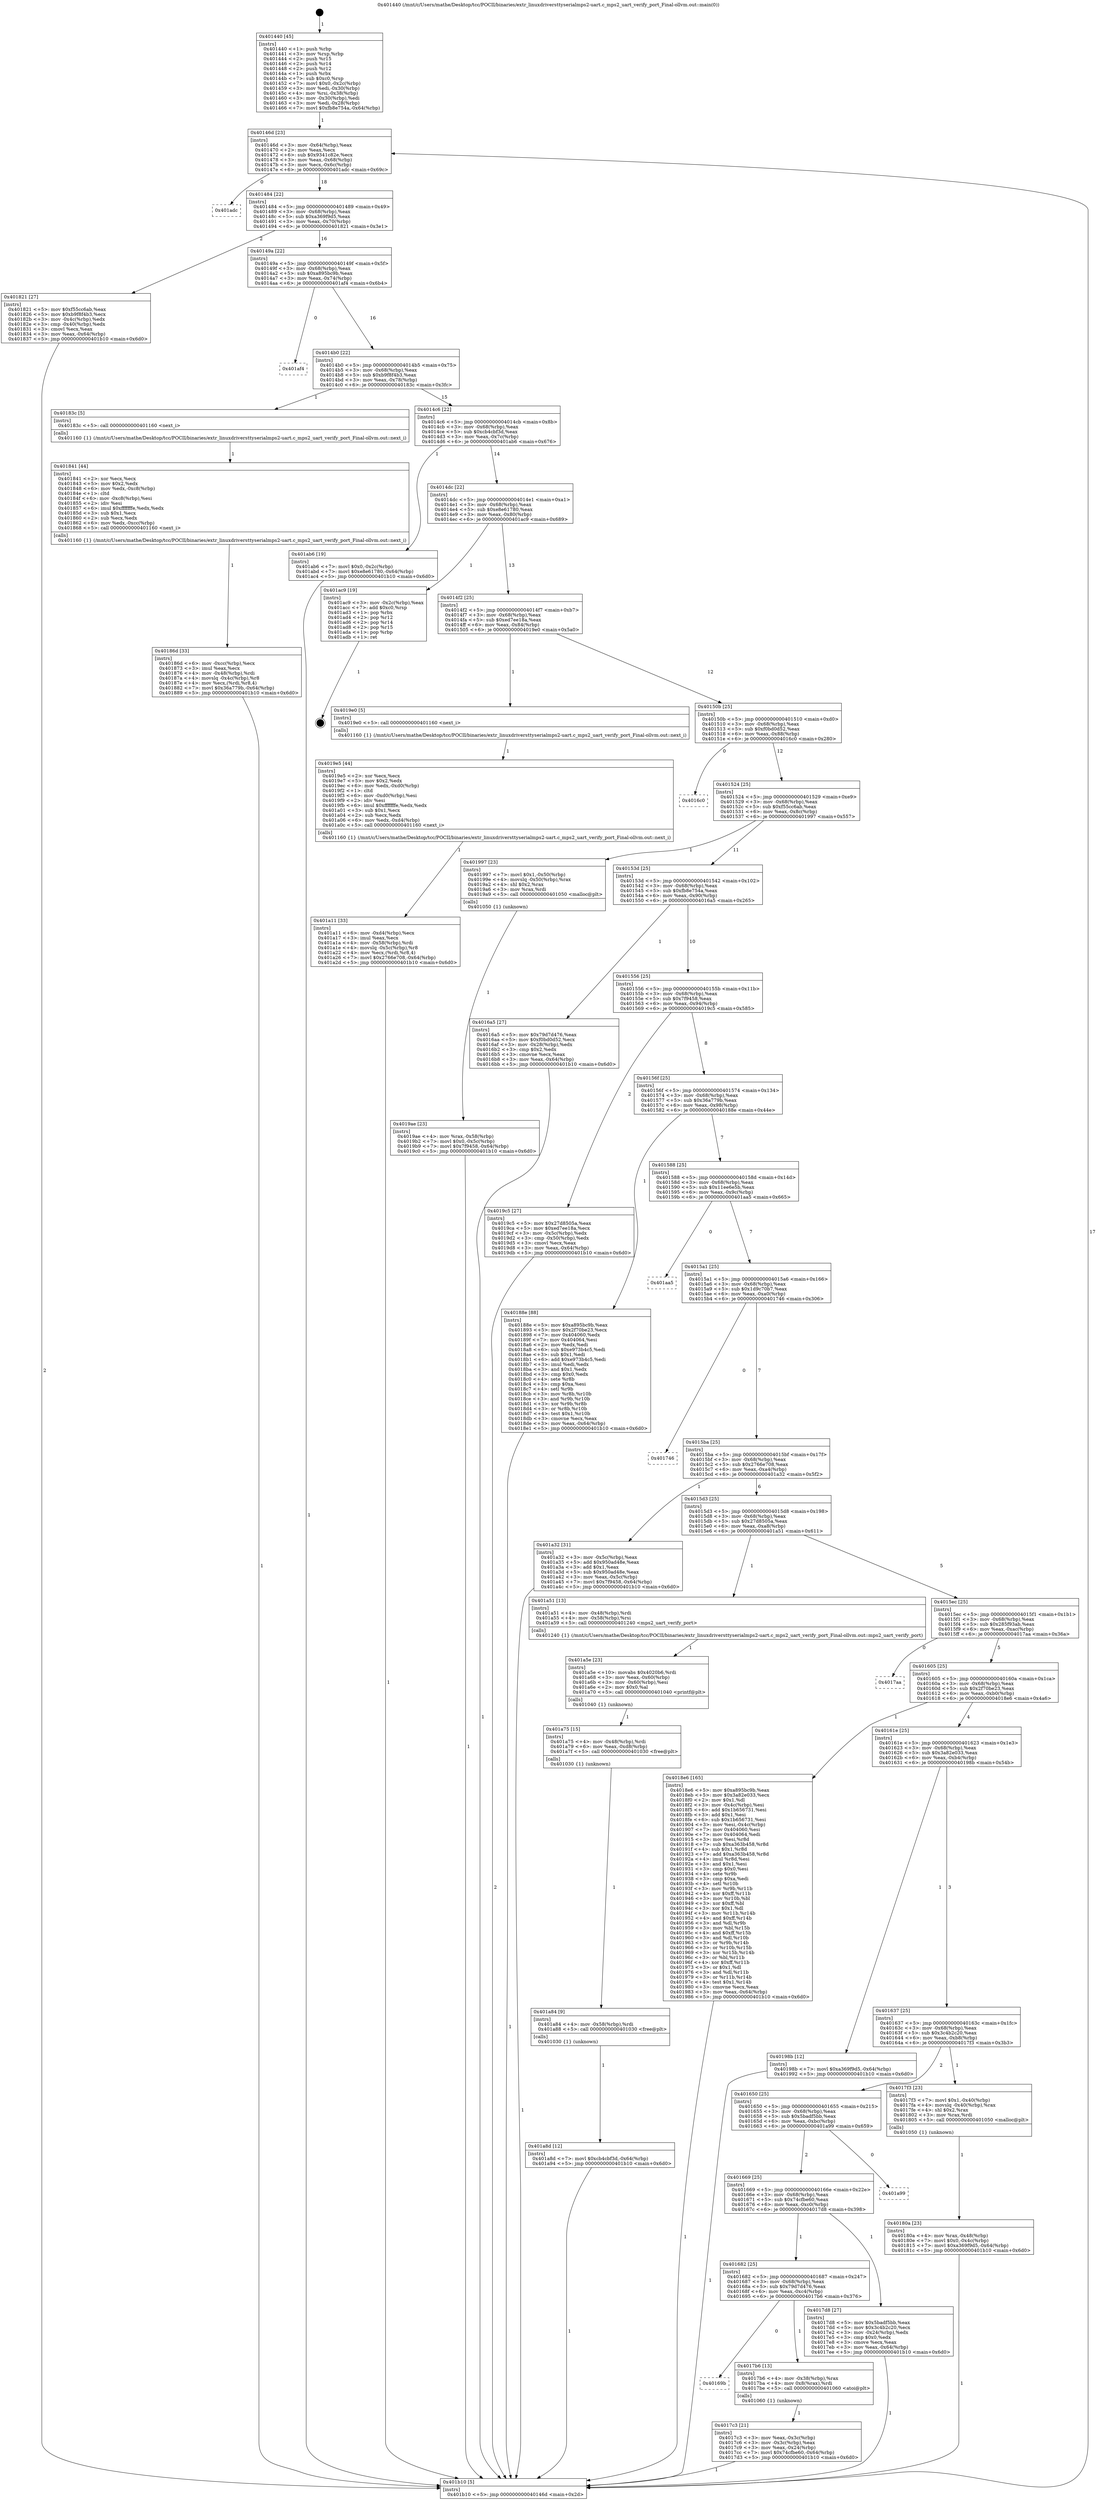 digraph "0x401440" {
  label = "0x401440 (/mnt/c/Users/mathe/Desktop/tcc/POCII/binaries/extr_linuxdriversttyserialmps2-uart.c_mps2_uart_verify_port_Final-ollvm.out::main(0))"
  labelloc = "t"
  node[shape=record]

  Entry [label="",width=0.3,height=0.3,shape=circle,fillcolor=black,style=filled]
  "0x40146d" [label="{
     0x40146d [23]\l
     | [instrs]\l
     &nbsp;&nbsp;0x40146d \<+3\>: mov -0x64(%rbp),%eax\l
     &nbsp;&nbsp;0x401470 \<+2\>: mov %eax,%ecx\l
     &nbsp;&nbsp;0x401472 \<+6\>: sub $0x9341c82e,%ecx\l
     &nbsp;&nbsp;0x401478 \<+3\>: mov %eax,-0x68(%rbp)\l
     &nbsp;&nbsp;0x40147b \<+3\>: mov %ecx,-0x6c(%rbp)\l
     &nbsp;&nbsp;0x40147e \<+6\>: je 0000000000401adc \<main+0x69c\>\l
  }"]
  "0x401adc" [label="{
     0x401adc\l
  }", style=dashed]
  "0x401484" [label="{
     0x401484 [22]\l
     | [instrs]\l
     &nbsp;&nbsp;0x401484 \<+5\>: jmp 0000000000401489 \<main+0x49\>\l
     &nbsp;&nbsp;0x401489 \<+3\>: mov -0x68(%rbp),%eax\l
     &nbsp;&nbsp;0x40148c \<+5\>: sub $0xa369f9d5,%eax\l
     &nbsp;&nbsp;0x401491 \<+3\>: mov %eax,-0x70(%rbp)\l
     &nbsp;&nbsp;0x401494 \<+6\>: je 0000000000401821 \<main+0x3e1\>\l
  }"]
  Exit [label="",width=0.3,height=0.3,shape=circle,fillcolor=black,style=filled,peripheries=2]
  "0x401821" [label="{
     0x401821 [27]\l
     | [instrs]\l
     &nbsp;&nbsp;0x401821 \<+5\>: mov $0xf55cc6ab,%eax\l
     &nbsp;&nbsp;0x401826 \<+5\>: mov $0xb9f8f4b3,%ecx\l
     &nbsp;&nbsp;0x40182b \<+3\>: mov -0x4c(%rbp),%edx\l
     &nbsp;&nbsp;0x40182e \<+3\>: cmp -0x40(%rbp),%edx\l
     &nbsp;&nbsp;0x401831 \<+3\>: cmovl %ecx,%eax\l
     &nbsp;&nbsp;0x401834 \<+3\>: mov %eax,-0x64(%rbp)\l
     &nbsp;&nbsp;0x401837 \<+5\>: jmp 0000000000401b10 \<main+0x6d0\>\l
  }"]
  "0x40149a" [label="{
     0x40149a [22]\l
     | [instrs]\l
     &nbsp;&nbsp;0x40149a \<+5\>: jmp 000000000040149f \<main+0x5f\>\l
     &nbsp;&nbsp;0x40149f \<+3\>: mov -0x68(%rbp),%eax\l
     &nbsp;&nbsp;0x4014a2 \<+5\>: sub $0xa895bc9b,%eax\l
     &nbsp;&nbsp;0x4014a7 \<+3\>: mov %eax,-0x74(%rbp)\l
     &nbsp;&nbsp;0x4014aa \<+6\>: je 0000000000401af4 \<main+0x6b4\>\l
  }"]
  "0x401a8d" [label="{
     0x401a8d [12]\l
     | [instrs]\l
     &nbsp;&nbsp;0x401a8d \<+7\>: movl $0xcb4cbf3d,-0x64(%rbp)\l
     &nbsp;&nbsp;0x401a94 \<+5\>: jmp 0000000000401b10 \<main+0x6d0\>\l
  }"]
  "0x401af4" [label="{
     0x401af4\l
  }", style=dashed]
  "0x4014b0" [label="{
     0x4014b0 [22]\l
     | [instrs]\l
     &nbsp;&nbsp;0x4014b0 \<+5\>: jmp 00000000004014b5 \<main+0x75\>\l
     &nbsp;&nbsp;0x4014b5 \<+3\>: mov -0x68(%rbp),%eax\l
     &nbsp;&nbsp;0x4014b8 \<+5\>: sub $0xb9f8f4b3,%eax\l
     &nbsp;&nbsp;0x4014bd \<+3\>: mov %eax,-0x78(%rbp)\l
     &nbsp;&nbsp;0x4014c0 \<+6\>: je 000000000040183c \<main+0x3fc\>\l
  }"]
  "0x401a84" [label="{
     0x401a84 [9]\l
     | [instrs]\l
     &nbsp;&nbsp;0x401a84 \<+4\>: mov -0x58(%rbp),%rdi\l
     &nbsp;&nbsp;0x401a88 \<+5\>: call 0000000000401030 \<free@plt\>\l
     | [calls]\l
     &nbsp;&nbsp;0x401030 \{1\} (unknown)\l
  }"]
  "0x40183c" [label="{
     0x40183c [5]\l
     | [instrs]\l
     &nbsp;&nbsp;0x40183c \<+5\>: call 0000000000401160 \<next_i\>\l
     | [calls]\l
     &nbsp;&nbsp;0x401160 \{1\} (/mnt/c/Users/mathe/Desktop/tcc/POCII/binaries/extr_linuxdriversttyserialmps2-uart.c_mps2_uart_verify_port_Final-ollvm.out::next_i)\l
  }"]
  "0x4014c6" [label="{
     0x4014c6 [22]\l
     | [instrs]\l
     &nbsp;&nbsp;0x4014c6 \<+5\>: jmp 00000000004014cb \<main+0x8b\>\l
     &nbsp;&nbsp;0x4014cb \<+3\>: mov -0x68(%rbp),%eax\l
     &nbsp;&nbsp;0x4014ce \<+5\>: sub $0xcb4cbf3d,%eax\l
     &nbsp;&nbsp;0x4014d3 \<+3\>: mov %eax,-0x7c(%rbp)\l
     &nbsp;&nbsp;0x4014d6 \<+6\>: je 0000000000401ab6 \<main+0x676\>\l
  }"]
  "0x401a75" [label="{
     0x401a75 [15]\l
     | [instrs]\l
     &nbsp;&nbsp;0x401a75 \<+4\>: mov -0x48(%rbp),%rdi\l
     &nbsp;&nbsp;0x401a79 \<+6\>: mov %eax,-0xd8(%rbp)\l
     &nbsp;&nbsp;0x401a7f \<+5\>: call 0000000000401030 \<free@plt\>\l
     | [calls]\l
     &nbsp;&nbsp;0x401030 \{1\} (unknown)\l
  }"]
  "0x401ab6" [label="{
     0x401ab6 [19]\l
     | [instrs]\l
     &nbsp;&nbsp;0x401ab6 \<+7\>: movl $0x0,-0x2c(%rbp)\l
     &nbsp;&nbsp;0x401abd \<+7\>: movl $0xe8e61780,-0x64(%rbp)\l
     &nbsp;&nbsp;0x401ac4 \<+5\>: jmp 0000000000401b10 \<main+0x6d0\>\l
  }"]
  "0x4014dc" [label="{
     0x4014dc [22]\l
     | [instrs]\l
     &nbsp;&nbsp;0x4014dc \<+5\>: jmp 00000000004014e1 \<main+0xa1\>\l
     &nbsp;&nbsp;0x4014e1 \<+3\>: mov -0x68(%rbp),%eax\l
     &nbsp;&nbsp;0x4014e4 \<+5\>: sub $0xe8e61780,%eax\l
     &nbsp;&nbsp;0x4014e9 \<+3\>: mov %eax,-0x80(%rbp)\l
     &nbsp;&nbsp;0x4014ec \<+6\>: je 0000000000401ac9 \<main+0x689\>\l
  }"]
  "0x401a5e" [label="{
     0x401a5e [23]\l
     | [instrs]\l
     &nbsp;&nbsp;0x401a5e \<+10\>: movabs $0x4020b6,%rdi\l
     &nbsp;&nbsp;0x401a68 \<+3\>: mov %eax,-0x60(%rbp)\l
     &nbsp;&nbsp;0x401a6b \<+3\>: mov -0x60(%rbp),%esi\l
     &nbsp;&nbsp;0x401a6e \<+2\>: mov $0x0,%al\l
     &nbsp;&nbsp;0x401a70 \<+5\>: call 0000000000401040 \<printf@plt\>\l
     | [calls]\l
     &nbsp;&nbsp;0x401040 \{1\} (unknown)\l
  }"]
  "0x401ac9" [label="{
     0x401ac9 [19]\l
     | [instrs]\l
     &nbsp;&nbsp;0x401ac9 \<+3\>: mov -0x2c(%rbp),%eax\l
     &nbsp;&nbsp;0x401acc \<+7\>: add $0xc0,%rsp\l
     &nbsp;&nbsp;0x401ad3 \<+1\>: pop %rbx\l
     &nbsp;&nbsp;0x401ad4 \<+2\>: pop %r12\l
     &nbsp;&nbsp;0x401ad6 \<+2\>: pop %r14\l
     &nbsp;&nbsp;0x401ad8 \<+2\>: pop %r15\l
     &nbsp;&nbsp;0x401ada \<+1\>: pop %rbp\l
     &nbsp;&nbsp;0x401adb \<+1\>: ret\l
  }"]
  "0x4014f2" [label="{
     0x4014f2 [25]\l
     | [instrs]\l
     &nbsp;&nbsp;0x4014f2 \<+5\>: jmp 00000000004014f7 \<main+0xb7\>\l
     &nbsp;&nbsp;0x4014f7 \<+3\>: mov -0x68(%rbp),%eax\l
     &nbsp;&nbsp;0x4014fa \<+5\>: sub $0xed7ee18a,%eax\l
     &nbsp;&nbsp;0x4014ff \<+6\>: mov %eax,-0x84(%rbp)\l
     &nbsp;&nbsp;0x401505 \<+6\>: je 00000000004019e0 \<main+0x5a0\>\l
  }"]
  "0x401a11" [label="{
     0x401a11 [33]\l
     | [instrs]\l
     &nbsp;&nbsp;0x401a11 \<+6\>: mov -0xd4(%rbp),%ecx\l
     &nbsp;&nbsp;0x401a17 \<+3\>: imul %eax,%ecx\l
     &nbsp;&nbsp;0x401a1a \<+4\>: mov -0x58(%rbp),%rdi\l
     &nbsp;&nbsp;0x401a1e \<+4\>: movslq -0x5c(%rbp),%r8\l
     &nbsp;&nbsp;0x401a22 \<+4\>: mov %ecx,(%rdi,%r8,4)\l
     &nbsp;&nbsp;0x401a26 \<+7\>: movl $0x2766e708,-0x64(%rbp)\l
     &nbsp;&nbsp;0x401a2d \<+5\>: jmp 0000000000401b10 \<main+0x6d0\>\l
  }"]
  "0x4019e0" [label="{
     0x4019e0 [5]\l
     | [instrs]\l
     &nbsp;&nbsp;0x4019e0 \<+5\>: call 0000000000401160 \<next_i\>\l
     | [calls]\l
     &nbsp;&nbsp;0x401160 \{1\} (/mnt/c/Users/mathe/Desktop/tcc/POCII/binaries/extr_linuxdriversttyserialmps2-uart.c_mps2_uart_verify_port_Final-ollvm.out::next_i)\l
  }"]
  "0x40150b" [label="{
     0x40150b [25]\l
     | [instrs]\l
     &nbsp;&nbsp;0x40150b \<+5\>: jmp 0000000000401510 \<main+0xd0\>\l
     &nbsp;&nbsp;0x401510 \<+3\>: mov -0x68(%rbp),%eax\l
     &nbsp;&nbsp;0x401513 \<+5\>: sub $0xf0bd0d52,%eax\l
     &nbsp;&nbsp;0x401518 \<+6\>: mov %eax,-0x88(%rbp)\l
     &nbsp;&nbsp;0x40151e \<+6\>: je 00000000004016c0 \<main+0x280\>\l
  }"]
  "0x4019e5" [label="{
     0x4019e5 [44]\l
     | [instrs]\l
     &nbsp;&nbsp;0x4019e5 \<+2\>: xor %ecx,%ecx\l
     &nbsp;&nbsp;0x4019e7 \<+5\>: mov $0x2,%edx\l
     &nbsp;&nbsp;0x4019ec \<+6\>: mov %edx,-0xd0(%rbp)\l
     &nbsp;&nbsp;0x4019f2 \<+1\>: cltd\l
     &nbsp;&nbsp;0x4019f3 \<+6\>: mov -0xd0(%rbp),%esi\l
     &nbsp;&nbsp;0x4019f9 \<+2\>: idiv %esi\l
     &nbsp;&nbsp;0x4019fb \<+6\>: imul $0xfffffffe,%edx,%edx\l
     &nbsp;&nbsp;0x401a01 \<+3\>: sub $0x1,%ecx\l
     &nbsp;&nbsp;0x401a04 \<+2\>: sub %ecx,%edx\l
     &nbsp;&nbsp;0x401a06 \<+6\>: mov %edx,-0xd4(%rbp)\l
     &nbsp;&nbsp;0x401a0c \<+5\>: call 0000000000401160 \<next_i\>\l
     | [calls]\l
     &nbsp;&nbsp;0x401160 \{1\} (/mnt/c/Users/mathe/Desktop/tcc/POCII/binaries/extr_linuxdriversttyserialmps2-uart.c_mps2_uart_verify_port_Final-ollvm.out::next_i)\l
  }"]
  "0x4016c0" [label="{
     0x4016c0\l
  }", style=dashed]
  "0x401524" [label="{
     0x401524 [25]\l
     | [instrs]\l
     &nbsp;&nbsp;0x401524 \<+5\>: jmp 0000000000401529 \<main+0xe9\>\l
     &nbsp;&nbsp;0x401529 \<+3\>: mov -0x68(%rbp),%eax\l
     &nbsp;&nbsp;0x40152c \<+5\>: sub $0xf55cc6ab,%eax\l
     &nbsp;&nbsp;0x401531 \<+6\>: mov %eax,-0x8c(%rbp)\l
     &nbsp;&nbsp;0x401537 \<+6\>: je 0000000000401997 \<main+0x557\>\l
  }"]
  "0x4019ae" [label="{
     0x4019ae [23]\l
     | [instrs]\l
     &nbsp;&nbsp;0x4019ae \<+4\>: mov %rax,-0x58(%rbp)\l
     &nbsp;&nbsp;0x4019b2 \<+7\>: movl $0x0,-0x5c(%rbp)\l
     &nbsp;&nbsp;0x4019b9 \<+7\>: movl $0x7f9458,-0x64(%rbp)\l
     &nbsp;&nbsp;0x4019c0 \<+5\>: jmp 0000000000401b10 \<main+0x6d0\>\l
  }"]
  "0x401997" [label="{
     0x401997 [23]\l
     | [instrs]\l
     &nbsp;&nbsp;0x401997 \<+7\>: movl $0x1,-0x50(%rbp)\l
     &nbsp;&nbsp;0x40199e \<+4\>: movslq -0x50(%rbp),%rax\l
     &nbsp;&nbsp;0x4019a2 \<+4\>: shl $0x2,%rax\l
     &nbsp;&nbsp;0x4019a6 \<+3\>: mov %rax,%rdi\l
     &nbsp;&nbsp;0x4019a9 \<+5\>: call 0000000000401050 \<malloc@plt\>\l
     | [calls]\l
     &nbsp;&nbsp;0x401050 \{1\} (unknown)\l
  }"]
  "0x40153d" [label="{
     0x40153d [25]\l
     | [instrs]\l
     &nbsp;&nbsp;0x40153d \<+5\>: jmp 0000000000401542 \<main+0x102\>\l
     &nbsp;&nbsp;0x401542 \<+3\>: mov -0x68(%rbp),%eax\l
     &nbsp;&nbsp;0x401545 \<+5\>: sub $0xfb8e754a,%eax\l
     &nbsp;&nbsp;0x40154a \<+6\>: mov %eax,-0x90(%rbp)\l
     &nbsp;&nbsp;0x401550 \<+6\>: je 00000000004016a5 \<main+0x265\>\l
  }"]
  "0x40186d" [label="{
     0x40186d [33]\l
     | [instrs]\l
     &nbsp;&nbsp;0x40186d \<+6\>: mov -0xcc(%rbp),%ecx\l
     &nbsp;&nbsp;0x401873 \<+3\>: imul %eax,%ecx\l
     &nbsp;&nbsp;0x401876 \<+4\>: mov -0x48(%rbp),%rdi\l
     &nbsp;&nbsp;0x40187a \<+4\>: movslq -0x4c(%rbp),%r8\l
     &nbsp;&nbsp;0x40187e \<+4\>: mov %ecx,(%rdi,%r8,4)\l
     &nbsp;&nbsp;0x401882 \<+7\>: movl $0x36a779b,-0x64(%rbp)\l
     &nbsp;&nbsp;0x401889 \<+5\>: jmp 0000000000401b10 \<main+0x6d0\>\l
  }"]
  "0x4016a5" [label="{
     0x4016a5 [27]\l
     | [instrs]\l
     &nbsp;&nbsp;0x4016a5 \<+5\>: mov $0x79d7d476,%eax\l
     &nbsp;&nbsp;0x4016aa \<+5\>: mov $0xf0bd0d52,%ecx\l
     &nbsp;&nbsp;0x4016af \<+3\>: mov -0x28(%rbp),%edx\l
     &nbsp;&nbsp;0x4016b2 \<+3\>: cmp $0x2,%edx\l
     &nbsp;&nbsp;0x4016b5 \<+3\>: cmovne %ecx,%eax\l
     &nbsp;&nbsp;0x4016b8 \<+3\>: mov %eax,-0x64(%rbp)\l
     &nbsp;&nbsp;0x4016bb \<+5\>: jmp 0000000000401b10 \<main+0x6d0\>\l
  }"]
  "0x401556" [label="{
     0x401556 [25]\l
     | [instrs]\l
     &nbsp;&nbsp;0x401556 \<+5\>: jmp 000000000040155b \<main+0x11b\>\l
     &nbsp;&nbsp;0x40155b \<+3\>: mov -0x68(%rbp),%eax\l
     &nbsp;&nbsp;0x40155e \<+5\>: sub $0x7f9458,%eax\l
     &nbsp;&nbsp;0x401563 \<+6\>: mov %eax,-0x94(%rbp)\l
     &nbsp;&nbsp;0x401569 \<+6\>: je 00000000004019c5 \<main+0x585\>\l
  }"]
  "0x401b10" [label="{
     0x401b10 [5]\l
     | [instrs]\l
     &nbsp;&nbsp;0x401b10 \<+5\>: jmp 000000000040146d \<main+0x2d\>\l
  }"]
  "0x401440" [label="{
     0x401440 [45]\l
     | [instrs]\l
     &nbsp;&nbsp;0x401440 \<+1\>: push %rbp\l
     &nbsp;&nbsp;0x401441 \<+3\>: mov %rsp,%rbp\l
     &nbsp;&nbsp;0x401444 \<+2\>: push %r15\l
     &nbsp;&nbsp;0x401446 \<+2\>: push %r14\l
     &nbsp;&nbsp;0x401448 \<+2\>: push %r12\l
     &nbsp;&nbsp;0x40144a \<+1\>: push %rbx\l
     &nbsp;&nbsp;0x40144b \<+7\>: sub $0xc0,%rsp\l
     &nbsp;&nbsp;0x401452 \<+7\>: movl $0x0,-0x2c(%rbp)\l
     &nbsp;&nbsp;0x401459 \<+3\>: mov %edi,-0x30(%rbp)\l
     &nbsp;&nbsp;0x40145c \<+4\>: mov %rsi,-0x38(%rbp)\l
     &nbsp;&nbsp;0x401460 \<+3\>: mov -0x30(%rbp),%edi\l
     &nbsp;&nbsp;0x401463 \<+3\>: mov %edi,-0x28(%rbp)\l
     &nbsp;&nbsp;0x401466 \<+7\>: movl $0xfb8e754a,-0x64(%rbp)\l
  }"]
  "0x401841" [label="{
     0x401841 [44]\l
     | [instrs]\l
     &nbsp;&nbsp;0x401841 \<+2\>: xor %ecx,%ecx\l
     &nbsp;&nbsp;0x401843 \<+5\>: mov $0x2,%edx\l
     &nbsp;&nbsp;0x401848 \<+6\>: mov %edx,-0xc8(%rbp)\l
     &nbsp;&nbsp;0x40184e \<+1\>: cltd\l
     &nbsp;&nbsp;0x40184f \<+6\>: mov -0xc8(%rbp),%esi\l
     &nbsp;&nbsp;0x401855 \<+2\>: idiv %esi\l
     &nbsp;&nbsp;0x401857 \<+6\>: imul $0xfffffffe,%edx,%edx\l
     &nbsp;&nbsp;0x40185d \<+3\>: sub $0x1,%ecx\l
     &nbsp;&nbsp;0x401860 \<+2\>: sub %ecx,%edx\l
     &nbsp;&nbsp;0x401862 \<+6\>: mov %edx,-0xcc(%rbp)\l
     &nbsp;&nbsp;0x401868 \<+5\>: call 0000000000401160 \<next_i\>\l
     | [calls]\l
     &nbsp;&nbsp;0x401160 \{1\} (/mnt/c/Users/mathe/Desktop/tcc/POCII/binaries/extr_linuxdriversttyserialmps2-uart.c_mps2_uart_verify_port_Final-ollvm.out::next_i)\l
  }"]
  "0x4019c5" [label="{
     0x4019c5 [27]\l
     | [instrs]\l
     &nbsp;&nbsp;0x4019c5 \<+5\>: mov $0x27d8505a,%eax\l
     &nbsp;&nbsp;0x4019ca \<+5\>: mov $0xed7ee18a,%ecx\l
     &nbsp;&nbsp;0x4019cf \<+3\>: mov -0x5c(%rbp),%edx\l
     &nbsp;&nbsp;0x4019d2 \<+3\>: cmp -0x50(%rbp),%edx\l
     &nbsp;&nbsp;0x4019d5 \<+3\>: cmovl %ecx,%eax\l
     &nbsp;&nbsp;0x4019d8 \<+3\>: mov %eax,-0x64(%rbp)\l
     &nbsp;&nbsp;0x4019db \<+5\>: jmp 0000000000401b10 \<main+0x6d0\>\l
  }"]
  "0x40156f" [label="{
     0x40156f [25]\l
     | [instrs]\l
     &nbsp;&nbsp;0x40156f \<+5\>: jmp 0000000000401574 \<main+0x134\>\l
     &nbsp;&nbsp;0x401574 \<+3\>: mov -0x68(%rbp),%eax\l
     &nbsp;&nbsp;0x401577 \<+5\>: sub $0x36a779b,%eax\l
     &nbsp;&nbsp;0x40157c \<+6\>: mov %eax,-0x98(%rbp)\l
     &nbsp;&nbsp;0x401582 \<+6\>: je 000000000040188e \<main+0x44e\>\l
  }"]
  "0x40180a" [label="{
     0x40180a [23]\l
     | [instrs]\l
     &nbsp;&nbsp;0x40180a \<+4\>: mov %rax,-0x48(%rbp)\l
     &nbsp;&nbsp;0x40180e \<+7\>: movl $0x0,-0x4c(%rbp)\l
     &nbsp;&nbsp;0x401815 \<+7\>: movl $0xa369f9d5,-0x64(%rbp)\l
     &nbsp;&nbsp;0x40181c \<+5\>: jmp 0000000000401b10 \<main+0x6d0\>\l
  }"]
  "0x40188e" [label="{
     0x40188e [88]\l
     | [instrs]\l
     &nbsp;&nbsp;0x40188e \<+5\>: mov $0xa895bc9b,%eax\l
     &nbsp;&nbsp;0x401893 \<+5\>: mov $0x2f70be23,%ecx\l
     &nbsp;&nbsp;0x401898 \<+7\>: mov 0x404060,%edx\l
     &nbsp;&nbsp;0x40189f \<+7\>: mov 0x404064,%esi\l
     &nbsp;&nbsp;0x4018a6 \<+2\>: mov %edx,%edi\l
     &nbsp;&nbsp;0x4018a8 \<+6\>: sub $0xe973b4c5,%edi\l
     &nbsp;&nbsp;0x4018ae \<+3\>: sub $0x1,%edi\l
     &nbsp;&nbsp;0x4018b1 \<+6\>: add $0xe973b4c5,%edi\l
     &nbsp;&nbsp;0x4018b7 \<+3\>: imul %edi,%edx\l
     &nbsp;&nbsp;0x4018ba \<+3\>: and $0x1,%edx\l
     &nbsp;&nbsp;0x4018bd \<+3\>: cmp $0x0,%edx\l
     &nbsp;&nbsp;0x4018c0 \<+4\>: sete %r8b\l
     &nbsp;&nbsp;0x4018c4 \<+3\>: cmp $0xa,%esi\l
     &nbsp;&nbsp;0x4018c7 \<+4\>: setl %r9b\l
     &nbsp;&nbsp;0x4018cb \<+3\>: mov %r8b,%r10b\l
     &nbsp;&nbsp;0x4018ce \<+3\>: and %r9b,%r10b\l
     &nbsp;&nbsp;0x4018d1 \<+3\>: xor %r9b,%r8b\l
     &nbsp;&nbsp;0x4018d4 \<+3\>: or %r8b,%r10b\l
     &nbsp;&nbsp;0x4018d7 \<+4\>: test $0x1,%r10b\l
     &nbsp;&nbsp;0x4018db \<+3\>: cmovne %ecx,%eax\l
     &nbsp;&nbsp;0x4018de \<+3\>: mov %eax,-0x64(%rbp)\l
     &nbsp;&nbsp;0x4018e1 \<+5\>: jmp 0000000000401b10 \<main+0x6d0\>\l
  }"]
  "0x401588" [label="{
     0x401588 [25]\l
     | [instrs]\l
     &nbsp;&nbsp;0x401588 \<+5\>: jmp 000000000040158d \<main+0x14d\>\l
     &nbsp;&nbsp;0x40158d \<+3\>: mov -0x68(%rbp),%eax\l
     &nbsp;&nbsp;0x401590 \<+5\>: sub $0x11ee6e5b,%eax\l
     &nbsp;&nbsp;0x401595 \<+6\>: mov %eax,-0x9c(%rbp)\l
     &nbsp;&nbsp;0x40159b \<+6\>: je 0000000000401aa5 \<main+0x665\>\l
  }"]
  "0x4017c3" [label="{
     0x4017c3 [21]\l
     | [instrs]\l
     &nbsp;&nbsp;0x4017c3 \<+3\>: mov %eax,-0x3c(%rbp)\l
     &nbsp;&nbsp;0x4017c6 \<+3\>: mov -0x3c(%rbp),%eax\l
     &nbsp;&nbsp;0x4017c9 \<+3\>: mov %eax,-0x24(%rbp)\l
     &nbsp;&nbsp;0x4017cc \<+7\>: movl $0x74cfbe60,-0x64(%rbp)\l
     &nbsp;&nbsp;0x4017d3 \<+5\>: jmp 0000000000401b10 \<main+0x6d0\>\l
  }"]
  "0x401aa5" [label="{
     0x401aa5\l
  }", style=dashed]
  "0x4015a1" [label="{
     0x4015a1 [25]\l
     | [instrs]\l
     &nbsp;&nbsp;0x4015a1 \<+5\>: jmp 00000000004015a6 \<main+0x166\>\l
     &nbsp;&nbsp;0x4015a6 \<+3\>: mov -0x68(%rbp),%eax\l
     &nbsp;&nbsp;0x4015a9 \<+5\>: sub $0x1d9c70b7,%eax\l
     &nbsp;&nbsp;0x4015ae \<+6\>: mov %eax,-0xa0(%rbp)\l
     &nbsp;&nbsp;0x4015b4 \<+6\>: je 0000000000401746 \<main+0x306\>\l
  }"]
  "0x40169b" [label="{
     0x40169b\l
  }", style=dashed]
  "0x401746" [label="{
     0x401746\l
  }", style=dashed]
  "0x4015ba" [label="{
     0x4015ba [25]\l
     | [instrs]\l
     &nbsp;&nbsp;0x4015ba \<+5\>: jmp 00000000004015bf \<main+0x17f\>\l
     &nbsp;&nbsp;0x4015bf \<+3\>: mov -0x68(%rbp),%eax\l
     &nbsp;&nbsp;0x4015c2 \<+5\>: sub $0x2766e708,%eax\l
     &nbsp;&nbsp;0x4015c7 \<+6\>: mov %eax,-0xa4(%rbp)\l
     &nbsp;&nbsp;0x4015cd \<+6\>: je 0000000000401a32 \<main+0x5f2\>\l
  }"]
  "0x4017b6" [label="{
     0x4017b6 [13]\l
     | [instrs]\l
     &nbsp;&nbsp;0x4017b6 \<+4\>: mov -0x38(%rbp),%rax\l
     &nbsp;&nbsp;0x4017ba \<+4\>: mov 0x8(%rax),%rdi\l
     &nbsp;&nbsp;0x4017be \<+5\>: call 0000000000401060 \<atoi@plt\>\l
     | [calls]\l
     &nbsp;&nbsp;0x401060 \{1\} (unknown)\l
  }"]
  "0x401a32" [label="{
     0x401a32 [31]\l
     | [instrs]\l
     &nbsp;&nbsp;0x401a32 \<+3\>: mov -0x5c(%rbp),%eax\l
     &nbsp;&nbsp;0x401a35 \<+5\>: add $0x950ad48e,%eax\l
     &nbsp;&nbsp;0x401a3a \<+3\>: add $0x1,%eax\l
     &nbsp;&nbsp;0x401a3d \<+5\>: sub $0x950ad48e,%eax\l
     &nbsp;&nbsp;0x401a42 \<+3\>: mov %eax,-0x5c(%rbp)\l
     &nbsp;&nbsp;0x401a45 \<+7\>: movl $0x7f9458,-0x64(%rbp)\l
     &nbsp;&nbsp;0x401a4c \<+5\>: jmp 0000000000401b10 \<main+0x6d0\>\l
  }"]
  "0x4015d3" [label="{
     0x4015d3 [25]\l
     | [instrs]\l
     &nbsp;&nbsp;0x4015d3 \<+5\>: jmp 00000000004015d8 \<main+0x198\>\l
     &nbsp;&nbsp;0x4015d8 \<+3\>: mov -0x68(%rbp),%eax\l
     &nbsp;&nbsp;0x4015db \<+5\>: sub $0x27d8505a,%eax\l
     &nbsp;&nbsp;0x4015e0 \<+6\>: mov %eax,-0xa8(%rbp)\l
     &nbsp;&nbsp;0x4015e6 \<+6\>: je 0000000000401a51 \<main+0x611\>\l
  }"]
  "0x401682" [label="{
     0x401682 [25]\l
     | [instrs]\l
     &nbsp;&nbsp;0x401682 \<+5\>: jmp 0000000000401687 \<main+0x247\>\l
     &nbsp;&nbsp;0x401687 \<+3\>: mov -0x68(%rbp),%eax\l
     &nbsp;&nbsp;0x40168a \<+5\>: sub $0x79d7d476,%eax\l
     &nbsp;&nbsp;0x40168f \<+6\>: mov %eax,-0xc4(%rbp)\l
     &nbsp;&nbsp;0x401695 \<+6\>: je 00000000004017b6 \<main+0x376\>\l
  }"]
  "0x401a51" [label="{
     0x401a51 [13]\l
     | [instrs]\l
     &nbsp;&nbsp;0x401a51 \<+4\>: mov -0x48(%rbp),%rdi\l
     &nbsp;&nbsp;0x401a55 \<+4\>: mov -0x58(%rbp),%rsi\l
     &nbsp;&nbsp;0x401a59 \<+5\>: call 0000000000401240 \<mps2_uart_verify_port\>\l
     | [calls]\l
     &nbsp;&nbsp;0x401240 \{1\} (/mnt/c/Users/mathe/Desktop/tcc/POCII/binaries/extr_linuxdriversttyserialmps2-uart.c_mps2_uart_verify_port_Final-ollvm.out::mps2_uart_verify_port)\l
  }"]
  "0x4015ec" [label="{
     0x4015ec [25]\l
     | [instrs]\l
     &nbsp;&nbsp;0x4015ec \<+5\>: jmp 00000000004015f1 \<main+0x1b1\>\l
     &nbsp;&nbsp;0x4015f1 \<+3\>: mov -0x68(%rbp),%eax\l
     &nbsp;&nbsp;0x4015f4 \<+5\>: sub $0x285f93ab,%eax\l
     &nbsp;&nbsp;0x4015f9 \<+6\>: mov %eax,-0xac(%rbp)\l
     &nbsp;&nbsp;0x4015ff \<+6\>: je 00000000004017aa \<main+0x36a\>\l
  }"]
  "0x4017d8" [label="{
     0x4017d8 [27]\l
     | [instrs]\l
     &nbsp;&nbsp;0x4017d8 \<+5\>: mov $0x5badf5bb,%eax\l
     &nbsp;&nbsp;0x4017dd \<+5\>: mov $0x3c4b2c20,%ecx\l
     &nbsp;&nbsp;0x4017e2 \<+3\>: mov -0x24(%rbp),%edx\l
     &nbsp;&nbsp;0x4017e5 \<+3\>: cmp $0x0,%edx\l
     &nbsp;&nbsp;0x4017e8 \<+3\>: cmove %ecx,%eax\l
     &nbsp;&nbsp;0x4017eb \<+3\>: mov %eax,-0x64(%rbp)\l
     &nbsp;&nbsp;0x4017ee \<+5\>: jmp 0000000000401b10 \<main+0x6d0\>\l
  }"]
  "0x4017aa" [label="{
     0x4017aa\l
  }", style=dashed]
  "0x401605" [label="{
     0x401605 [25]\l
     | [instrs]\l
     &nbsp;&nbsp;0x401605 \<+5\>: jmp 000000000040160a \<main+0x1ca\>\l
     &nbsp;&nbsp;0x40160a \<+3\>: mov -0x68(%rbp),%eax\l
     &nbsp;&nbsp;0x40160d \<+5\>: sub $0x2f70be23,%eax\l
     &nbsp;&nbsp;0x401612 \<+6\>: mov %eax,-0xb0(%rbp)\l
     &nbsp;&nbsp;0x401618 \<+6\>: je 00000000004018e6 \<main+0x4a6\>\l
  }"]
  "0x401669" [label="{
     0x401669 [25]\l
     | [instrs]\l
     &nbsp;&nbsp;0x401669 \<+5\>: jmp 000000000040166e \<main+0x22e\>\l
     &nbsp;&nbsp;0x40166e \<+3\>: mov -0x68(%rbp),%eax\l
     &nbsp;&nbsp;0x401671 \<+5\>: sub $0x74cfbe60,%eax\l
     &nbsp;&nbsp;0x401676 \<+6\>: mov %eax,-0xc0(%rbp)\l
     &nbsp;&nbsp;0x40167c \<+6\>: je 00000000004017d8 \<main+0x398\>\l
  }"]
  "0x4018e6" [label="{
     0x4018e6 [165]\l
     | [instrs]\l
     &nbsp;&nbsp;0x4018e6 \<+5\>: mov $0xa895bc9b,%eax\l
     &nbsp;&nbsp;0x4018eb \<+5\>: mov $0x3a82e033,%ecx\l
     &nbsp;&nbsp;0x4018f0 \<+2\>: mov $0x1,%dl\l
     &nbsp;&nbsp;0x4018f2 \<+3\>: mov -0x4c(%rbp),%esi\l
     &nbsp;&nbsp;0x4018f5 \<+6\>: add $0x1b656731,%esi\l
     &nbsp;&nbsp;0x4018fb \<+3\>: add $0x1,%esi\l
     &nbsp;&nbsp;0x4018fe \<+6\>: sub $0x1b656731,%esi\l
     &nbsp;&nbsp;0x401904 \<+3\>: mov %esi,-0x4c(%rbp)\l
     &nbsp;&nbsp;0x401907 \<+7\>: mov 0x404060,%esi\l
     &nbsp;&nbsp;0x40190e \<+7\>: mov 0x404064,%edi\l
     &nbsp;&nbsp;0x401915 \<+3\>: mov %esi,%r8d\l
     &nbsp;&nbsp;0x401918 \<+7\>: sub $0xa363b458,%r8d\l
     &nbsp;&nbsp;0x40191f \<+4\>: sub $0x1,%r8d\l
     &nbsp;&nbsp;0x401923 \<+7\>: add $0xa363b458,%r8d\l
     &nbsp;&nbsp;0x40192a \<+4\>: imul %r8d,%esi\l
     &nbsp;&nbsp;0x40192e \<+3\>: and $0x1,%esi\l
     &nbsp;&nbsp;0x401931 \<+3\>: cmp $0x0,%esi\l
     &nbsp;&nbsp;0x401934 \<+4\>: sete %r9b\l
     &nbsp;&nbsp;0x401938 \<+3\>: cmp $0xa,%edi\l
     &nbsp;&nbsp;0x40193b \<+4\>: setl %r10b\l
     &nbsp;&nbsp;0x40193f \<+3\>: mov %r9b,%r11b\l
     &nbsp;&nbsp;0x401942 \<+4\>: xor $0xff,%r11b\l
     &nbsp;&nbsp;0x401946 \<+3\>: mov %r10b,%bl\l
     &nbsp;&nbsp;0x401949 \<+3\>: xor $0xff,%bl\l
     &nbsp;&nbsp;0x40194c \<+3\>: xor $0x1,%dl\l
     &nbsp;&nbsp;0x40194f \<+3\>: mov %r11b,%r14b\l
     &nbsp;&nbsp;0x401952 \<+4\>: and $0xff,%r14b\l
     &nbsp;&nbsp;0x401956 \<+3\>: and %dl,%r9b\l
     &nbsp;&nbsp;0x401959 \<+3\>: mov %bl,%r15b\l
     &nbsp;&nbsp;0x40195c \<+4\>: and $0xff,%r15b\l
     &nbsp;&nbsp;0x401960 \<+3\>: and %dl,%r10b\l
     &nbsp;&nbsp;0x401963 \<+3\>: or %r9b,%r14b\l
     &nbsp;&nbsp;0x401966 \<+3\>: or %r10b,%r15b\l
     &nbsp;&nbsp;0x401969 \<+3\>: xor %r15b,%r14b\l
     &nbsp;&nbsp;0x40196c \<+3\>: or %bl,%r11b\l
     &nbsp;&nbsp;0x40196f \<+4\>: xor $0xff,%r11b\l
     &nbsp;&nbsp;0x401973 \<+3\>: or $0x1,%dl\l
     &nbsp;&nbsp;0x401976 \<+3\>: and %dl,%r11b\l
     &nbsp;&nbsp;0x401979 \<+3\>: or %r11b,%r14b\l
     &nbsp;&nbsp;0x40197c \<+4\>: test $0x1,%r14b\l
     &nbsp;&nbsp;0x401980 \<+3\>: cmovne %ecx,%eax\l
     &nbsp;&nbsp;0x401983 \<+3\>: mov %eax,-0x64(%rbp)\l
     &nbsp;&nbsp;0x401986 \<+5\>: jmp 0000000000401b10 \<main+0x6d0\>\l
  }"]
  "0x40161e" [label="{
     0x40161e [25]\l
     | [instrs]\l
     &nbsp;&nbsp;0x40161e \<+5\>: jmp 0000000000401623 \<main+0x1e3\>\l
     &nbsp;&nbsp;0x401623 \<+3\>: mov -0x68(%rbp),%eax\l
     &nbsp;&nbsp;0x401626 \<+5\>: sub $0x3a82e033,%eax\l
     &nbsp;&nbsp;0x40162b \<+6\>: mov %eax,-0xb4(%rbp)\l
     &nbsp;&nbsp;0x401631 \<+6\>: je 000000000040198b \<main+0x54b\>\l
  }"]
  "0x401a99" [label="{
     0x401a99\l
  }", style=dashed]
  "0x40198b" [label="{
     0x40198b [12]\l
     | [instrs]\l
     &nbsp;&nbsp;0x40198b \<+7\>: movl $0xa369f9d5,-0x64(%rbp)\l
     &nbsp;&nbsp;0x401992 \<+5\>: jmp 0000000000401b10 \<main+0x6d0\>\l
  }"]
  "0x401637" [label="{
     0x401637 [25]\l
     | [instrs]\l
     &nbsp;&nbsp;0x401637 \<+5\>: jmp 000000000040163c \<main+0x1fc\>\l
     &nbsp;&nbsp;0x40163c \<+3\>: mov -0x68(%rbp),%eax\l
     &nbsp;&nbsp;0x40163f \<+5\>: sub $0x3c4b2c20,%eax\l
     &nbsp;&nbsp;0x401644 \<+6\>: mov %eax,-0xb8(%rbp)\l
     &nbsp;&nbsp;0x40164a \<+6\>: je 00000000004017f3 \<main+0x3b3\>\l
  }"]
  "0x401650" [label="{
     0x401650 [25]\l
     | [instrs]\l
     &nbsp;&nbsp;0x401650 \<+5\>: jmp 0000000000401655 \<main+0x215\>\l
     &nbsp;&nbsp;0x401655 \<+3\>: mov -0x68(%rbp),%eax\l
     &nbsp;&nbsp;0x401658 \<+5\>: sub $0x5badf5bb,%eax\l
     &nbsp;&nbsp;0x40165d \<+6\>: mov %eax,-0xbc(%rbp)\l
     &nbsp;&nbsp;0x401663 \<+6\>: je 0000000000401a99 \<main+0x659\>\l
  }"]
  "0x4017f3" [label="{
     0x4017f3 [23]\l
     | [instrs]\l
     &nbsp;&nbsp;0x4017f3 \<+7\>: movl $0x1,-0x40(%rbp)\l
     &nbsp;&nbsp;0x4017fa \<+4\>: movslq -0x40(%rbp),%rax\l
     &nbsp;&nbsp;0x4017fe \<+4\>: shl $0x2,%rax\l
     &nbsp;&nbsp;0x401802 \<+3\>: mov %rax,%rdi\l
     &nbsp;&nbsp;0x401805 \<+5\>: call 0000000000401050 \<malloc@plt\>\l
     | [calls]\l
     &nbsp;&nbsp;0x401050 \{1\} (unknown)\l
  }"]
  Entry -> "0x401440" [label=" 1"]
  "0x40146d" -> "0x401adc" [label=" 0"]
  "0x40146d" -> "0x401484" [label=" 18"]
  "0x401ac9" -> Exit [label=" 1"]
  "0x401484" -> "0x401821" [label=" 2"]
  "0x401484" -> "0x40149a" [label=" 16"]
  "0x401ab6" -> "0x401b10" [label=" 1"]
  "0x40149a" -> "0x401af4" [label=" 0"]
  "0x40149a" -> "0x4014b0" [label=" 16"]
  "0x401a8d" -> "0x401b10" [label=" 1"]
  "0x4014b0" -> "0x40183c" [label=" 1"]
  "0x4014b0" -> "0x4014c6" [label=" 15"]
  "0x401a84" -> "0x401a8d" [label=" 1"]
  "0x4014c6" -> "0x401ab6" [label=" 1"]
  "0x4014c6" -> "0x4014dc" [label=" 14"]
  "0x401a75" -> "0x401a84" [label=" 1"]
  "0x4014dc" -> "0x401ac9" [label=" 1"]
  "0x4014dc" -> "0x4014f2" [label=" 13"]
  "0x401a5e" -> "0x401a75" [label=" 1"]
  "0x4014f2" -> "0x4019e0" [label=" 1"]
  "0x4014f2" -> "0x40150b" [label=" 12"]
  "0x401a51" -> "0x401a5e" [label=" 1"]
  "0x40150b" -> "0x4016c0" [label=" 0"]
  "0x40150b" -> "0x401524" [label=" 12"]
  "0x401a32" -> "0x401b10" [label=" 1"]
  "0x401524" -> "0x401997" [label=" 1"]
  "0x401524" -> "0x40153d" [label=" 11"]
  "0x401a11" -> "0x401b10" [label=" 1"]
  "0x40153d" -> "0x4016a5" [label=" 1"]
  "0x40153d" -> "0x401556" [label=" 10"]
  "0x4016a5" -> "0x401b10" [label=" 1"]
  "0x401440" -> "0x40146d" [label=" 1"]
  "0x401b10" -> "0x40146d" [label=" 17"]
  "0x4019e5" -> "0x401a11" [label=" 1"]
  "0x401556" -> "0x4019c5" [label=" 2"]
  "0x401556" -> "0x40156f" [label=" 8"]
  "0x4019e0" -> "0x4019e5" [label=" 1"]
  "0x40156f" -> "0x40188e" [label=" 1"]
  "0x40156f" -> "0x401588" [label=" 7"]
  "0x4019c5" -> "0x401b10" [label=" 2"]
  "0x401588" -> "0x401aa5" [label=" 0"]
  "0x401588" -> "0x4015a1" [label=" 7"]
  "0x4019ae" -> "0x401b10" [label=" 1"]
  "0x4015a1" -> "0x401746" [label=" 0"]
  "0x4015a1" -> "0x4015ba" [label=" 7"]
  "0x401997" -> "0x4019ae" [label=" 1"]
  "0x4015ba" -> "0x401a32" [label=" 1"]
  "0x4015ba" -> "0x4015d3" [label=" 6"]
  "0x40198b" -> "0x401b10" [label=" 1"]
  "0x4015d3" -> "0x401a51" [label=" 1"]
  "0x4015d3" -> "0x4015ec" [label=" 5"]
  "0x40188e" -> "0x401b10" [label=" 1"]
  "0x4015ec" -> "0x4017aa" [label=" 0"]
  "0x4015ec" -> "0x401605" [label=" 5"]
  "0x40186d" -> "0x401b10" [label=" 1"]
  "0x401605" -> "0x4018e6" [label=" 1"]
  "0x401605" -> "0x40161e" [label=" 4"]
  "0x40183c" -> "0x401841" [label=" 1"]
  "0x40161e" -> "0x40198b" [label=" 1"]
  "0x40161e" -> "0x401637" [label=" 3"]
  "0x401821" -> "0x401b10" [label=" 2"]
  "0x401637" -> "0x4017f3" [label=" 1"]
  "0x401637" -> "0x401650" [label=" 2"]
  "0x40180a" -> "0x401b10" [label=" 1"]
  "0x401650" -> "0x401a99" [label=" 0"]
  "0x401650" -> "0x401669" [label=" 2"]
  "0x401841" -> "0x40186d" [label=" 1"]
  "0x401669" -> "0x4017d8" [label=" 1"]
  "0x401669" -> "0x401682" [label=" 1"]
  "0x4018e6" -> "0x401b10" [label=" 1"]
  "0x401682" -> "0x4017b6" [label=" 1"]
  "0x401682" -> "0x40169b" [label=" 0"]
  "0x4017b6" -> "0x4017c3" [label=" 1"]
  "0x4017c3" -> "0x401b10" [label=" 1"]
  "0x4017d8" -> "0x401b10" [label=" 1"]
  "0x4017f3" -> "0x40180a" [label=" 1"]
}
